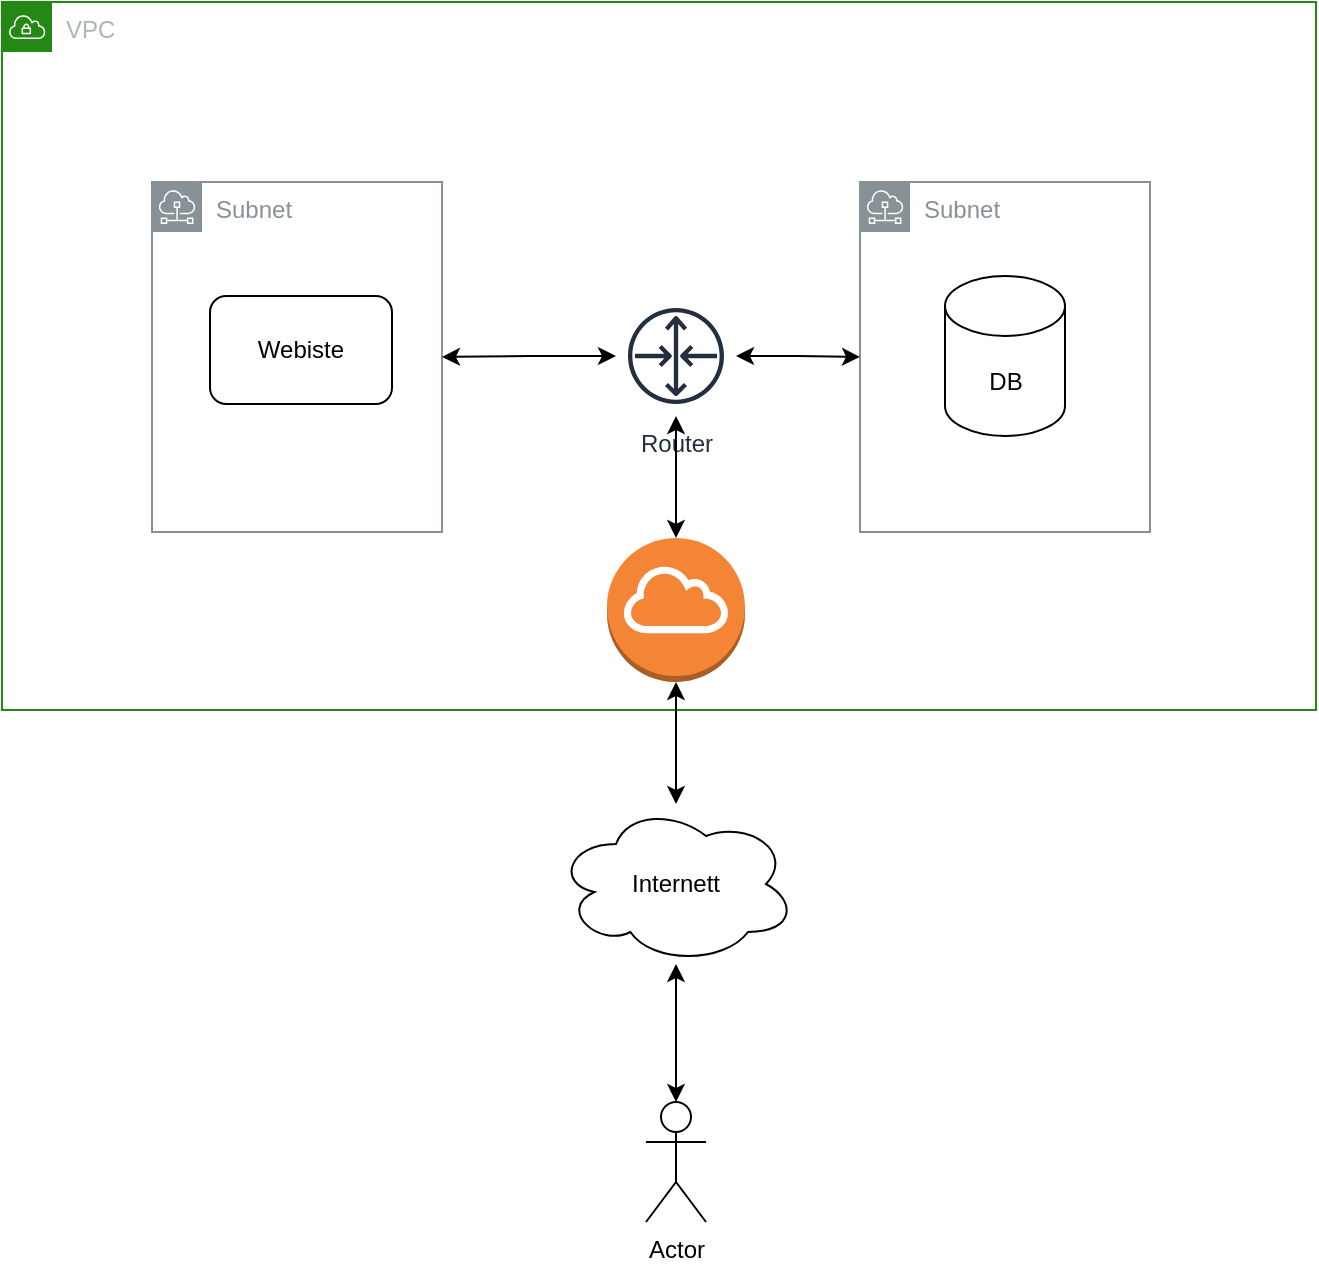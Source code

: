 <mxfile version="14.9.0" type="device"><diagram id="Yzks752bI6BD0FOM8rWZ" name="Page-1"><mxGraphModel dx="946" dy="589" grid="0" gridSize="10" guides="1" tooltips="1" connect="1" arrows="1" fold="1" page="0" pageScale="1" pageWidth="827" pageHeight="1169" math="0" shadow="0"><root><mxCell id="0"/><mxCell id="1" parent="0"/><mxCell id="OR4qMp_cJ2gXPJ7PNjlS-1" value="VPC" style="points=[[0,0],[0.25,0],[0.5,0],[0.75,0],[1,0],[1,0.25],[1,0.5],[1,0.75],[1,1],[0.75,1],[0.5,1],[0.25,1],[0,1],[0,0.75],[0,0.5],[0,0.25]];outlineConnect=0;gradientColor=none;html=1;whiteSpace=wrap;fontSize=12;fontStyle=0;shape=mxgraph.aws4.group;grIcon=mxgraph.aws4.group_vpc;strokeColor=#248814;fillColor=none;verticalAlign=top;align=left;spacingLeft=30;fontColor=#AAB7B8;dashed=0;" vertex="1" parent="1"><mxGeometry x="79" y="87" width="657" height="354" as="geometry"/></mxCell><mxCell id="OR4qMp_cJ2gXPJ7PNjlS-2" value="Subnet" style="outlineConnect=0;gradientColor=none;html=1;whiteSpace=wrap;fontSize=12;fontStyle=0;shape=mxgraph.aws4.group;grIcon=mxgraph.aws4.group_subnet;strokeColor=#879196;fillColor=none;verticalAlign=top;align=left;spacingLeft=30;fontColor=#879196;dashed=0;" vertex="1" parent="1"><mxGeometry x="154" y="177" width="145" height="175" as="geometry"/></mxCell><mxCell id="OR4qMp_cJ2gXPJ7PNjlS-3" value="Subnet" style="outlineConnect=0;gradientColor=none;html=1;whiteSpace=wrap;fontSize=12;fontStyle=0;shape=mxgraph.aws4.group;grIcon=mxgraph.aws4.group_subnet;strokeColor=#879196;fillColor=none;verticalAlign=top;align=left;spacingLeft=30;fontColor=#879196;dashed=0;" vertex="1" parent="1"><mxGeometry x="508" y="177" width="145" height="175" as="geometry"/></mxCell><mxCell id="OR4qMp_cJ2gXPJ7PNjlS-5" style="edgeStyle=orthogonalEdgeStyle;rounded=0;orthogonalLoop=1;jettySize=auto;html=1;startArrow=classic;startFill=1;" edge="1" parent="1" source="OR4qMp_cJ2gXPJ7PNjlS-4" target="OR4qMp_cJ2gXPJ7PNjlS-3"><mxGeometry relative="1" as="geometry"/></mxCell><mxCell id="OR4qMp_cJ2gXPJ7PNjlS-6" style="edgeStyle=orthogonalEdgeStyle;rounded=0;orthogonalLoop=1;jettySize=auto;html=1;startArrow=classic;startFill=1;" edge="1" parent="1" source="OR4qMp_cJ2gXPJ7PNjlS-4" target="OR4qMp_cJ2gXPJ7PNjlS-2"><mxGeometry relative="1" as="geometry"/></mxCell><mxCell id="OR4qMp_cJ2gXPJ7PNjlS-4" value="Router" style="outlineConnect=0;fontColor=#232F3E;gradientColor=none;strokeColor=#232F3E;fillColor=#ffffff;dashed=0;verticalLabelPosition=bottom;verticalAlign=top;align=center;html=1;fontSize=12;fontStyle=0;aspect=fixed;shape=mxgraph.aws4.resourceIcon;resIcon=mxgraph.aws4.router;" vertex="1" parent="1"><mxGeometry x="386" y="234" width="60" height="60" as="geometry"/></mxCell><mxCell id="OR4qMp_cJ2gXPJ7PNjlS-7" value="Webiste" style="rounded=1;whiteSpace=wrap;html=1;" vertex="1" parent="1"><mxGeometry x="183" y="234" width="91" height="54" as="geometry"/></mxCell><mxCell id="OR4qMp_cJ2gXPJ7PNjlS-8" value="DB" style="shape=cylinder3;whiteSpace=wrap;html=1;boundedLbl=1;backgroundOutline=1;size=15;" vertex="1" parent="1"><mxGeometry x="550.5" y="224" width="60" height="80" as="geometry"/></mxCell><mxCell id="OR4qMp_cJ2gXPJ7PNjlS-10" value="Internett" style="ellipse;shape=cloud;whiteSpace=wrap;html=1;" vertex="1" parent="1"><mxGeometry x="356" y="488" width="120" height="80" as="geometry"/></mxCell><mxCell id="OR4qMp_cJ2gXPJ7PNjlS-12" style="edgeStyle=orthogonalEdgeStyle;rounded=0;orthogonalLoop=1;jettySize=auto;html=1;startArrow=classic;startFill=1;" edge="1" parent="1" source="OR4qMp_cJ2gXPJ7PNjlS-11" target="OR4qMp_cJ2gXPJ7PNjlS-10"><mxGeometry relative="1" as="geometry"/></mxCell><mxCell id="OR4qMp_cJ2gXPJ7PNjlS-13" style="edgeStyle=orthogonalEdgeStyle;rounded=0;orthogonalLoop=1;jettySize=auto;html=1;startArrow=classic;startFill=1;" edge="1" parent="1" source="OR4qMp_cJ2gXPJ7PNjlS-11" target="OR4qMp_cJ2gXPJ7PNjlS-4"><mxGeometry relative="1" as="geometry"/></mxCell><mxCell id="OR4qMp_cJ2gXPJ7PNjlS-11" value="" style="outlineConnect=0;dashed=0;verticalLabelPosition=bottom;verticalAlign=top;align=center;html=1;shape=mxgraph.aws3.internet_gateway;fillColor=#F58536;gradientColor=none;" vertex="1" parent="1"><mxGeometry x="381.5" y="355" width="69" height="72" as="geometry"/></mxCell><mxCell id="OR4qMp_cJ2gXPJ7PNjlS-15" style="edgeStyle=orthogonalEdgeStyle;rounded=0;orthogonalLoop=1;jettySize=auto;html=1;startArrow=classic;startFill=1;" edge="1" parent="1" source="OR4qMp_cJ2gXPJ7PNjlS-14" target="OR4qMp_cJ2gXPJ7PNjlS-10"><mxGeometry relative="1" as="geometry"/></mxCell><mxCell id="OR4qMp_cJ2gXPJ7PNjlS-14" value="Actor" style="shape=umlActor;verticalLabelPosition=bottom;verticalAlign=top;html=1;outlineConnect=0;" vertex="1" parent="1"><mxGeometry x="401" y="637" width="30" height="60" as="geometry"/></mxCell></root></mxGraphModel></diagram></mxfile>